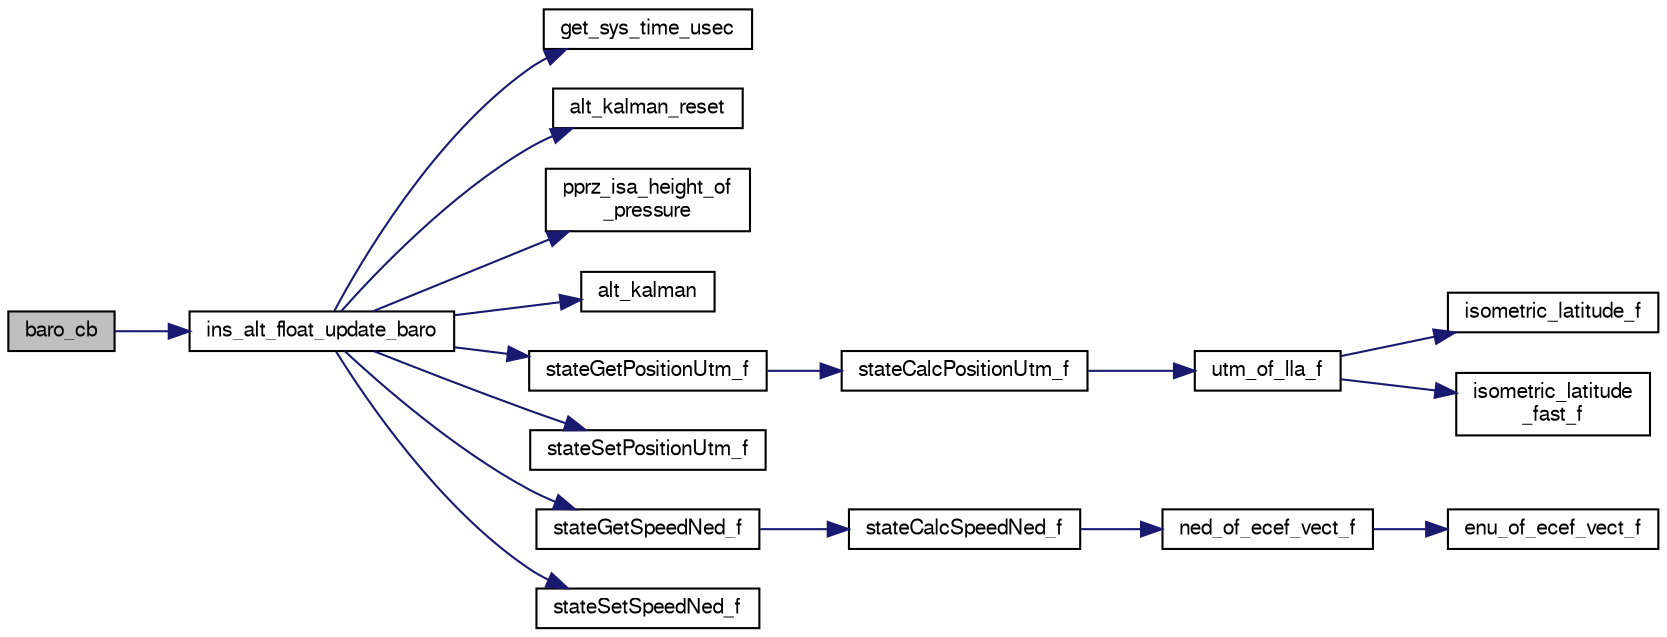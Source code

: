 digraph "baro_cb"
{
  edge [fontname="FreeSans",fontsize="10",labelfontname="FreeSans",labelfontsize="10"];
  node [fontname="FreeSans",fontsize="10",shape=record];
  rankdir="LR";
  Node1 [label="baro_cb",height=0.2,width=0.4,color="black", fillcolor="grey75", style="filled", fontcolor="black"];
  Node1 -> Node2 [color="midnightblue",fontsize="10",style="solid",fontname="FreeSans"];
  Node2 [label="ins_alt_float_update_baro",height=0.2,width=0.4,color="black", fillcolor="white", style="filled",URL="$ins__alt__float_8c.html#afb6a5cd07b6574dfb93f023aecfcec5d"];
  Node2 -> Node3 [color="midnightblue",fontsize="10",style="solid",fontname="FreeSans"];
  Node3 [label="get_sys_time_usec",height=0.2,width=0.4,color="black", fillcolor="white", style="filled",URL="$chibios_2mcu__periph_2sys__time__arch_8c.html#a7ddfef1f78a56c6b4c4c536b5d670bfb",tooltip="Get the time in microseconds since startup. "];
  Node2 -> Node4 [color="midnightblue",fontsize="10",style="solid",fontname="FreeSans"];
  Node4 [label="alt_kalman_reset",height=0.2,width=0.4,color="black", fillcolor="white", style="filled",URL="$ins__alt__float_8c.html#ae9b929985ac97a4adb5f6f3385485132"];
  Node2 -> Node5 [color="midnightblue",fontsize="10",style="solid",fontname="FreeSans"];
  Node5 [label="pprz_isa_height_of\l_pressure",height=0.2,width=0.4,color="black", fillcolor="white", style="filled",URL="$group__math__isa.html#ga133268df708f6ee3b953bb291e8db342",tooltip="Get relative altitude from pressure (using simplified equation). "];
  Node2 -> Node6 [color="midnightblue",fontsize="10",style="solid",fontname="FreeSans"];
  Node6 [label="alt_kalman",height=0.2,width=0.4,color="black", fillcolor="white", style="filled",URL="$ins__alt__float_8c.html#a8a4893f91c1e9a09038c5d69541a6d75"];
  Node2 -> Node7 [color="midnightblue",fontsize="10",style="solid",fontname="FreeSans"];
  Node7 [label="stateGetPositionUtm_f",height=0.2,width=0.4,color="black", fillcolor="white", style="filled",URL="$group__state__position.html#ga7488f3b1e3afa9515541c0130278bdac",tooltip="Get position in UTM coordinates (float). "];
  Node7 -> Node8 [color="midnightblue",fontsize="10",style="solid",fontname="FreeSans"];
  Node8 [label="stateCalcPositionUtm_f",height=0.2,width=0.4,color="black", fillcolor="white", style="filled",URL="$group__state__position.html#ga6893f5e3d84e0464d2bc6fc86a08f16d"];
  Node8 -> Node9 [color="midnightblue",fontsize="10",style="solid",fontname="FreeSans"];
  Node9 [label="utm_of_lla_f",height=0.2,width=0.4,color="black", fillcolor="white", style="filled",URL="$pprz__geodetic__float_8c.html#af99d4775df518f30b741b49c26eceedd"];
  Node9 -> Node10 [color="midnightblue",fontsize="10",style="solid",fontname="FreeSans"];
  Node10 [label="isometric_latitude_f",height=0.2,width=0.4,color="black", fillcolor="white", style="filled",URL="$pprz__geodetic__float_8c.html#a25c5bd31de0ea0d0caf14a0d217ad3ea"];
  Node9 -> Node11 [color="midnightblue",fontsize="10",style="solid",fontname="FreeSans"];
  Node11 [label="isometric_latitude\l_fast_f",height=0.2,width=0.4,color="black", fillcolor="white", style="filled",URL="$pprz__geodetic__float_8c.html#a21ea1b369f7d4abd984fb89c488dde24"];
  Node2 -> Node12 [color="midnightblue",fontsize="10",style="solid",fontname="FreeSans"];
  Node12 [label="stateSetPositionUtm_f",height=0.2,width=0.4,color="black", fillcolor="white", style="filled",URL="$group__state__position.html#gac6c73e42fc6b5891cb23454ad9c68c92",tooltip="Set position from UTM coordinates (float). "];
  Node2 -> Node13 [color="midnightblue",fontsize="10",style="solid",fontname="FreeSans"];
  Node13 [label="stateGetSpeedNed_f",height=0.2,width=0.4,color="black", fillcolor="white", style="filled",URL="$group__state__velocity.html#ga50a44ddecd4b2517b549549e953ffea2",tooltip="Get ground speed in local NED coordinates (float). "];
  Node13 -> Node14 [color="midnightblue",fontsize="10",style="solid",fontname="FreeSans"];
  Node14 [label="stateCalcSpeedNed_f",height=0.2,width=0.4,color="black", fillcolor="white", style="filled",URL="$group__state__velocity.html#ga440e1db9aa0854e8cea50670d7055450"];
  Node14 -> Node15 [color="midnightblue",fontsize="10",style="solid",fontname="FreeSans"];
  Node15 [label="ned_of_ecef_vect_f",height=0.2,width=0.4,color="black", fillcolor="white", style="filled",URL="$pprz__geodetic__float_8c.html#ac36c2e51de3064e3919a1f58f884342e"];
  Node15 -> Node16 [color="midnightblue",fontsize="10",style="solid",fontname="FreeSans"];
  Node16 [label="enu_of_ecef_vect_f",height=0.2,width=0.4,color="black", fillcolor="white", style="filled",URL="$pprz__geodetic__float_8c.html#ac44c5ea35811dcd7f50fb3741d0c12ad"];
  Node2 -> Node17 [color="midnightblue",fontsize="10",style="solid",fontname="FreeSans"];
  Node17 [label="stateSetSpeedNed_f",height=0.2,width=0.4,color="black", fillcolor="white", style="filled",URL="$group__state__velocity.html#gae6549b15cd961047c89481ab2d87171f",tooltip="Set ground speed in local NED coordinates (float). "];
}
